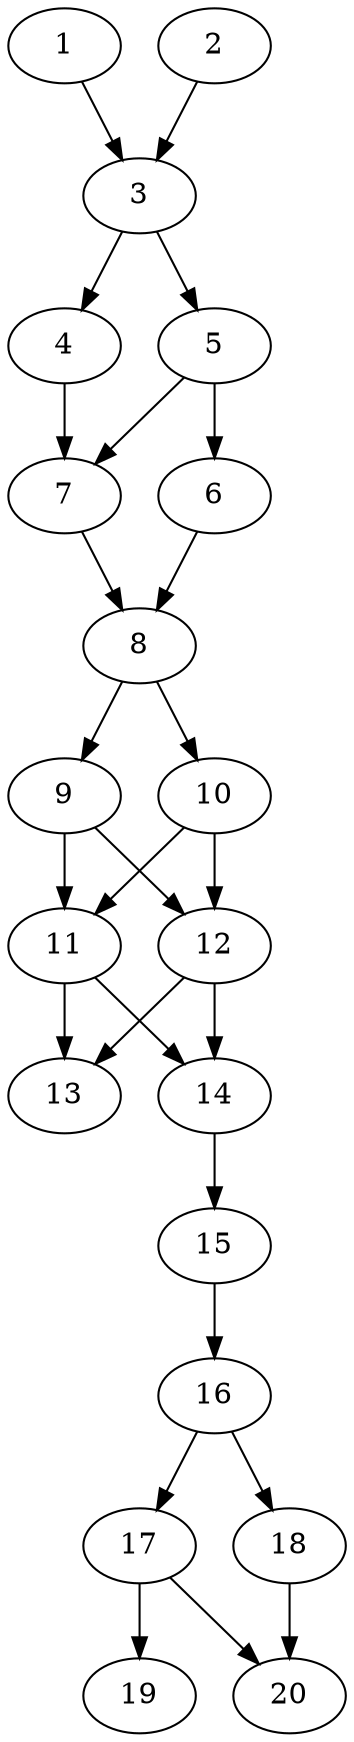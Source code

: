 // DAG automatically generated by daggen at Thu Oct  3 13:58:42 2019
// ./daggen --dot -n 20 --ccr 0.3 --fat 0.3 --regular 0.9 --density 0.9 --mindata 5242880 --maxdata 52428800 
digraph G {
  1 [size="18455893", alpha="0.12", expect_size="5536768"] 
  1 -> 3 [size ="5536768"]
  2 [size="130846720", alpha="0.05", expect_size="39254016"] 
  2 -> 3 [size ="39254016"]
  3 [size="44468907", alpha="0.01", expect_size="13340672"] 
  3 -> 4 [size ="13340672"]
  3 -> 5 [size ="13340672"]
  4 [size="61149867", alpha="0.17", expect_size="18344960"] 
  4 -> 7 [size ="18344960"]
  5 [size="62593707", alpha="0.02", expect_size="18778112"] 
  5 -> 6 [size ="18778112"]
  5 -> 7 [size ="18778112"]
  6 [size="103550293", alpha="0.08", expect_size="31065088"] 
  6 -> 8 [size ="31065088"]
  7 [size="57125547", alpha="0.14", expect_size="17137664"] 
  7 -> 8 [size ="17137664"]
  8 [size="161781760", alpha="0.02", expect_size="48534528"] 
  8 -> 9 [size ="48534528"]
  8 -> 10 [size ="48534528"]
  9 [size="153098240", alpha="0.17", expect_size="45929472"] 
  9 -> 11 [size ="45929472"]
  9 -> 12 [size ="45929472"]
  10 [size="19810987", alpha="0.11", expect_size="5943296"] 
  10 -> 11 [size ="5943296"]
  10 -> 12 [size ="5943296"]
  11 [size="117899947", alpha="0.09", expect_size="35369984"] 
  11 -> 13 [size ="35369984"]
  11 -> 14 [size ="35369984"]
  12 [size="51623253", alpha="0.16", expect_size="15486976"] 
  12 -> 13 [size ="15486976"]
  12 -> 14 [size ="15486976"]
  13 [size="89326933", alpha="0.20", expect_size="26798080"] 
  14 [size="94218240", alpha="0.17", expect_size="28265472"] 
  14 -> 15 [size ="28265472"]
  15 [size="70932480", alpha="0.08", expect_size="21279744"] 
  15 -> 16 [size ="21279744"]
  16 [size="88651093", alpha="0.11", expect_size="26595328"] 
  16 -> 17 [size ="26595328"]
  16 -> 18 [size ="26595328"]
  17 [size="155088213", alpha="0.14", expect_size="46526464"] 
  17 -> 19 [size ="46526464"]
  17 -> 20 [size ="46526464"]
  18 [size="107089920", alpha="0.10", expect_size="32126976"] 
  18 -> 20 [size ="32126976"]
  19 [size="119159467", alpha="0.04", expect_size="35747840"] 
  20 [size="98177707", alpha="0.04", expect_size="29453312"] 
}
